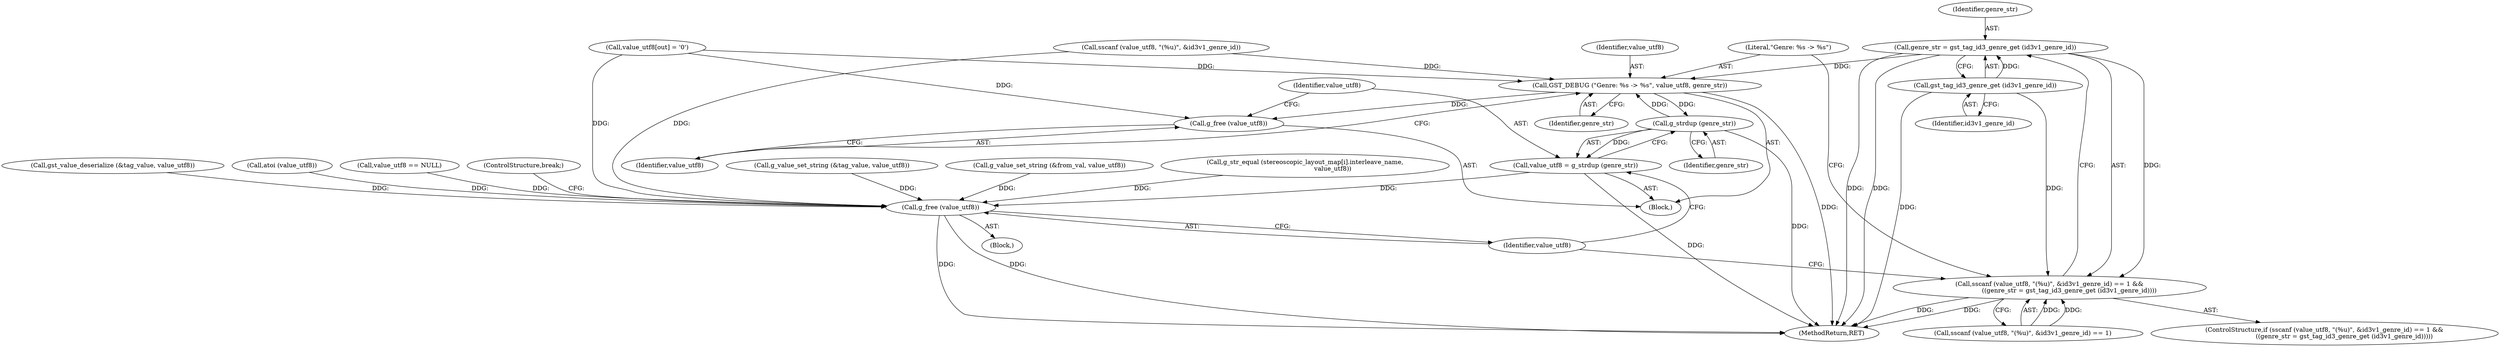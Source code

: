 digraph "0_gst-plugins-ugly_d21017b52a585f145e8d62781bcc1c5fefc7ee37@pointer" {
"1000325" [label="(Call,genre_str = gst_tag_id3_genre_get (id3v1_genre_id))"];
"1000327" [label="(Call,gst_tag_id3_genre_get (id3v1_genre_id))"];
"1000317" [label="(Call,sscanf (value_utf8, \"(%u)\", &id3v1_genre_id) == 1 &&\n                    ((genre_str = gst_tag_id3_genre_get (id3v1_genre_id))))"];
"1000330" [label="(Call,GST_DEBUG (\"Genre: %s -> %s\", value_utf8, genre_str))"];
"1000334" [label="(Call,g_free (value_utf8))"];
"1000338" [label="(Call,g_strdup (genre_str))"];
"1000336" [label="(Call,value_utf8 = g_strdup (genre_str))"];
"1000476" [label="(Call,g_free (value_utf8))"];
"1000326" [label="(Identifier,genre_str)"];
"1000476" [label="(Call,g_free (value_utf8))"];
"1000395" [label="(Call,g_value_set_string (&tag_value, value_utf8))"];
"1000477" [label="(Identifier,value_utf8)"];
"1000243" [label="(Block,)"];
"1000464" [label="(Call,value_utf8 == NULL)"];
"1000332" [label="(Identifier,value_utf8)"];
"1000478" [label="(ControlStructure,break;)"];
"1000333" [label="(Identifier,genre_str)"];
"1000325" [label="(Call,genre_str = gst_tag_id3_genre_get (id3v1_genre_id))"];
"1000270" [label="(Call,value_utf8[out] = '\0')"];
"1000640" [label="(MethodReturn,RET)"];
"1000319" [label="(Call,sscanf (value_utf8, \"(%u)\", &id3v1_genre_id))"];
"1000363" [label="(Call,g_value_set_string (&from_val, value_utf8))"];
"1000328" [label="(Identifier,id3v1_genre_id)"];
"1000424" [label="(Call,g_str_equal (stereoscopic_layout_map[i].interleave_name,\n                            value_utf8))"];
"1000318" [label="(Call,sscanf (value_utf8, \"(%u)\", &id3v1_genre_id) == 1)"];
"1000335" [label="(Identifier,value_utf8)"];
"1000339" [label="(Identifier,genre_str)"];
"1000353" [label="(Call,gst_value_deserialize (&tag_value, value_utf8))"];
"1000334" [label="(Call,g_free (value_utf8))"];
"1000336" [label="(Call,value_utf8 = g_strdup (genre_str))"];
"1000317" [label="(Call,sscanf (value_utf8, \"(%u)\", &id3v1_genre_id) == 1 &&\n                    ((genre_str = gst_tag_id3_genre_get (id3v1_genre_id))))"];
"1000337" [label="(Identifier,value_utf8)"];
"1000330" [label="(Call,GST_DEBUG (\"Genre: %s -> %s\", value_utf8, genre_str))"];
"1000316" [label="(ControlStructure,if (sscanf (value_utf8, \"(%u)\", &id3v1_genre_id) == 1 &&\n                    ((genre_str = gst_tag_id3_genre_get (id3v1_genre_id)))))"];
"1000329" [label="(Block,)"];
"1000331" [label="(Literal,\"Genre: %s -> %s\")"];
"1000338" [label="(Call,g_strdup (genre_str))"];
"1000327" [label="(Call,gst_tag_id3_genre_get (id3v1_genre_id))"];
"1000290" [label="(Call,atoi (value_utf8))"];
"1000325" -> "1000317"  [label="AST: "];
"1000325" -> "1000327"  [label="CFG: "];
"1000326" -> "1000325"  [label="AST: "];
"1000327" -> "1000325"  [label="AST: "];
"1000317" -> "1000325"  [label="CFG: "];
"1000325" -> "1000640"  [label="DDG: "];
"1000325" -> "1000640"  [label="DDG: "];
"1000325" -> "1000317"  [label="DDG: "];
"1000327" -> "1000325"  [label="DDG: "];
"1000325" -> "1000330"  [label="DDG: "];
"1000327" -> "1000328"  [label="CFG: "];
"1000328" -> "1000327"  [label="AST: "];
"1000327" -> "1000640"  [label="DDG: "];
"1000327" -> "1000317"  [label="DDG: "];
"1000317" -> "1000316"  [label="AST: "];
"1000317" -> "1000318"  [label="CFG: "];
"1000318" -> "1000317"  [label="AST: "];
"1000331" -> "1000317"  [label="CFG: "];
"1000477" -> "1000317"  [label="CFG: "];
"1000317" -> "1000640"  [label="DDG: "];
"1000317" -> "1000640"  [label="DDG: "];
"1000318" -> "1000317"  [label="DDG: "];
"1000318" -> "1000317"  [label="DDG: "];
"1000330" -> "1000329"  [label="AST: "];
"1000330" -> "1000333"  [label="CFG: "];
"1000331" -> "1000330"  [label="AST: "];
"1000332" -> "1000330"  [label="AST: "];
"1000333" -> "1000330"  [label="AST: "];
"1000335" -> "1000330"  [label="CFG: "];
"1000330" -> "1000640"  [label="DDG: "];
"1000319" -> "1000330"  [label="DDG: "];
"1000270" -> "1000330"  [label="DDG: "];
"1000338" -> "1000330"  [label="DDG: "];
"1000330" -> "1000334"  [label="DDG: "];
"1000330" -> "1000338"  [label="DDG: "];
"1000334" -> "1000329"  [label="AST: "];
"1000334" -> "1000335"  [label="CFG: "];
"1000335" -> "1000334"  [label="AST: "];
"1000337" -> "1000334"  [label="CFG: "];
"1000270" -> "1000334"  [label="DDG: "];
"1000338" -> "1000336"  [label="AST: "];
"1000338" -> "1000339"  [label="CFG: "];
"1000339" -> "1000338"  [label="AST: "];
"1000336" -> "1000338"  [label="CFG: "];
"1000338" -> "1000640"  [label="DDG: "];
"1000338" -> "1000336"  [label="DDG: "];
"1000336" -> "1000329"  [label="AST: "];
"1000337" -> "1000336"  [label="AST: "];
"1000477" -> "1000336"  [label="CFG: "];
"1000336" -> "1000640"  [label="DDG: "];
"1000336" -> "1000476"  [label="DDG: "];
"1000476" -> "1000243"  [label="AST: "];
"1000476" -> "1000477"  [label="CFG: "];
"1000477" -> "1000476"  [label="AST: "];
"1000478" -> "1000476"  [label="CFG: "];
"1000476" -> "1000640"  [label="DDG: "];
"1000476" -> "1000640"  [label="DDG: "];
"1000363" -> "1000476"  [label="DDG: "];
"1000353" -> "1000476"  [label="DDG: "];
"1000290" -> "1000476"  [label="DDG: "];
"1000464" -> "1000476"  [label="DDG: "];
"1000395" -> "1000476"  [label="DDG: "];
"1000319" -> "1000476"  [label="DDG: "];
"1000424" -> "1000476"  [label="DDG: "];
"1000270" -> "1000476"  [label="DDG: "];
}
